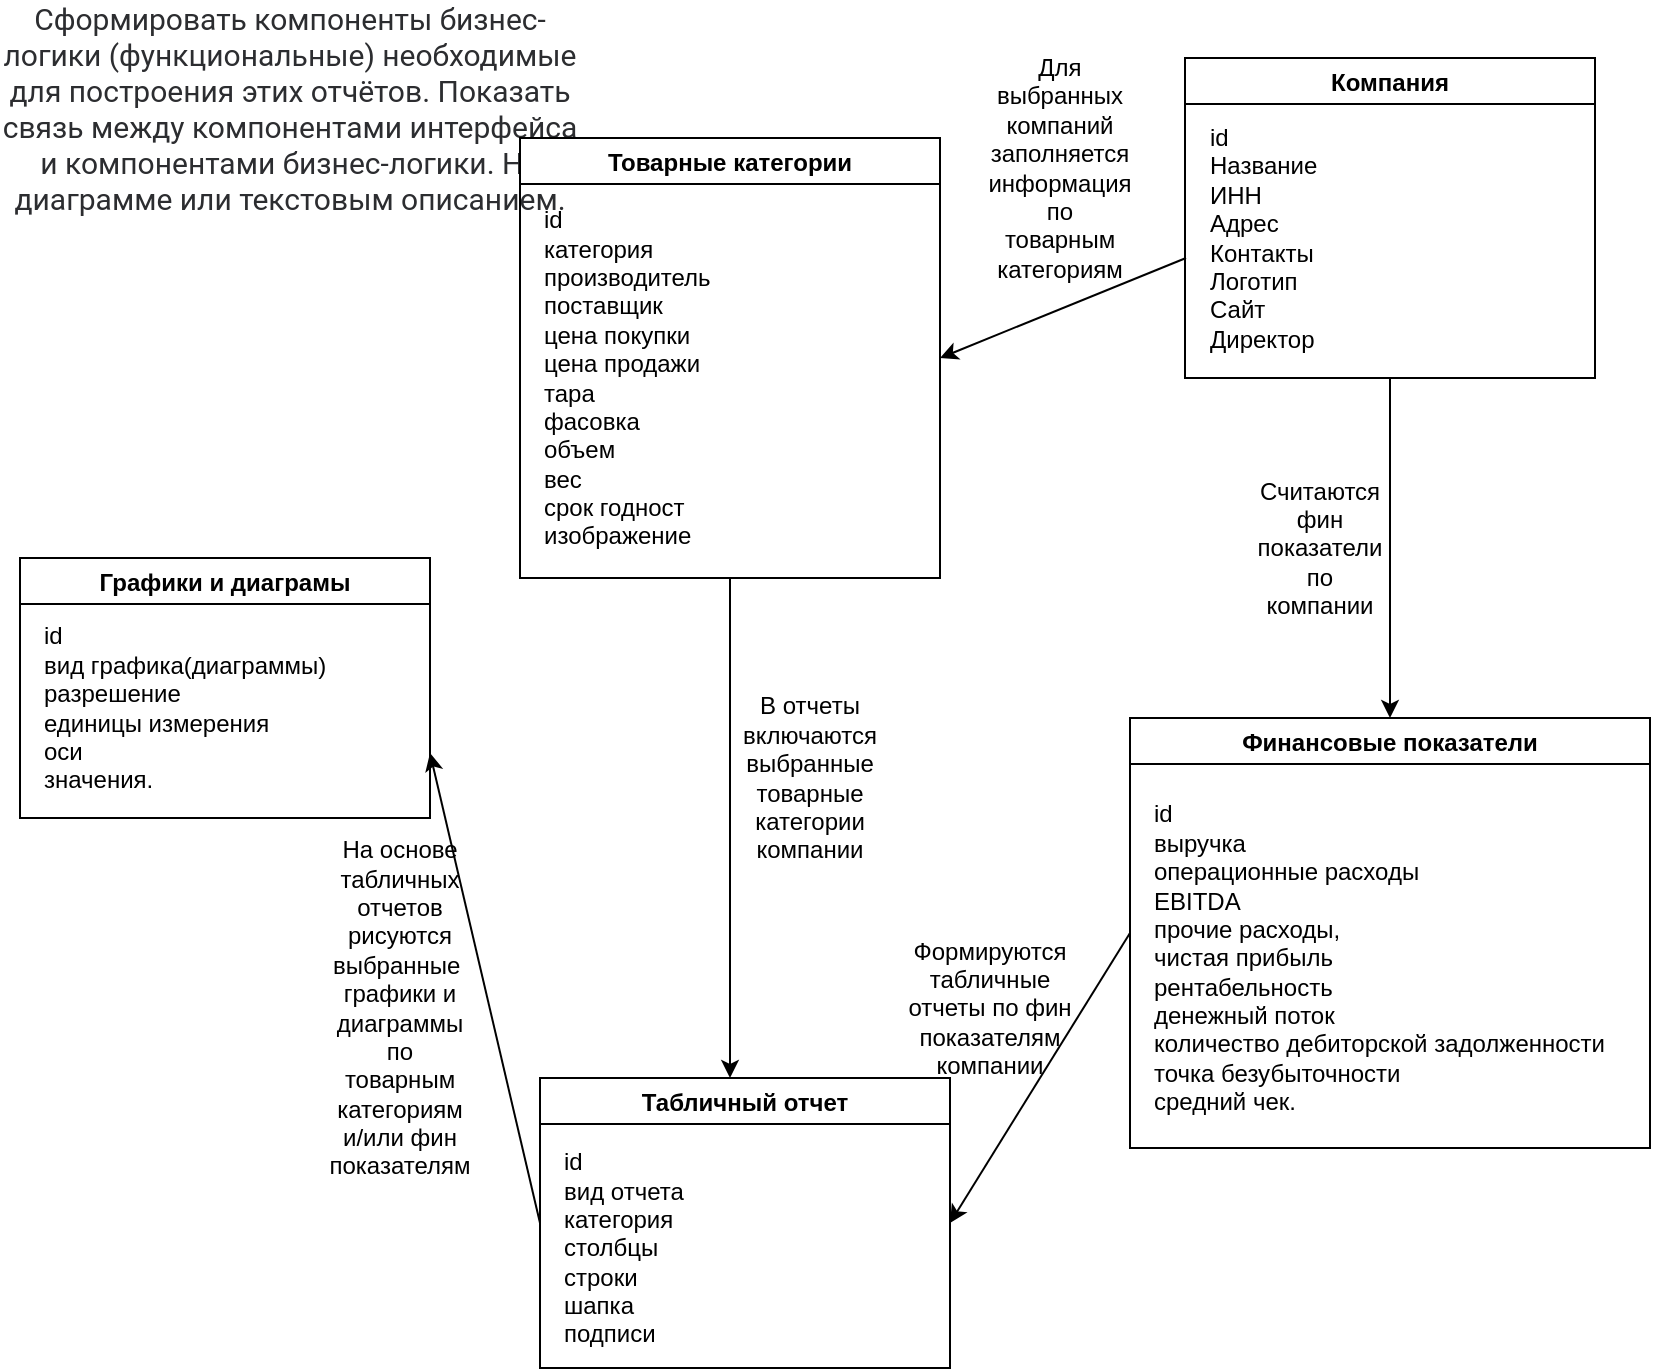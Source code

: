 <mxfile>
    <diagram id="Plc5_sqlQGXXUDPWIJur" name="Страница 1">
        <mxGraphModel dx="1582" dy="1905" grid="1" gridSize="10" guides="1" tooltips="1" connect="1" arrows="1" fold="1" page="1" pageScale="1" pageWidth="827" pageHeight="1169" math="0" shadow="0">
            <root>
                <mxCell id="0"/>
                <mxCell id="1" parent="0"/>
                <mxCell id="2" value="&lt;span style=&quot;color: rgb(44 , 45 , 48) ; font-family: &amp;#34;roboto&amp;#34; , &amp;#34;san francisco&amp;#34; , &amp;#34;helvetica neue&amp;#34; , &amp;#34;helvetica&amp;#34; , &amp;#34;arial&amp;#34; ; font-size: 15px ; background-color: rgb(255 , 255 , 255)&quot;&gt;Сформировать компоненты бизнес-логики (функциональные) необходимые для построения этих отчётов. Показать связь между компонентами интерфейса и компонентами бизнес-логики. На диаграмме или текстовым описанием.&lt;/span&gt;" style="text;html=1;strokeColor=none;fillColor=none;align=center;verticalAlign=middle;whiteSpace=wrap;rounded=0;" vertex="1" parent="1">
                    <mxGeometry x="-10" y="-1100" width="290" height="30" as="geometry"/>
                </mxCell>
                <mxCell id="18" value="Компания" style="swimlane;" vertex="1" parent="1">
                    <mxGeometry x="582.5" y="-1110" width="205" height="160" as="geometry"/>
                </mxCell>
                <mxCell id="19" value="id&lt;br&gt;Название&lt;br&gt;ИНН&amp;nbsp;&lt;br&gt;Адрес&lt;br&gt;Контакты&lt;br&gt;Логотип&lt;br&gt;Сайт&lt;br&gt;&lt;div&gt;&lt;span&gt;Директор&lt;/span&gt;&lt;/div&gt;" style="text;html=1;align=left;verticalAlign=middle;resizable=0;points=[];autosize=1;strokeColor=none;fillColor=none;" vertex="1" parent="18">
                    <mxGeometry x="10" y="30" width="70" height="120" as="geometry"/>
                </mxCell>
                <mxCell id="22" value="Товарные категории" style="swimlane;" vertex="1" parent="1">
                    <mxGeometry x="250" y="-1070" width="210" height="220" as="geometry"/>
                </mxCell>
                <mxCell id="23" value="id&lt;br&gt;категория&lt;br&gt;производитель&lt;br&gt;поставщик&lt;br&gt;цена покупки&lt;br&gt;цена продажи&lt;br&gt;тара&lt;br&gt;фасовка&lt;br&gt;объем&lt;br&gt;вес&lt;br&gt;срок годност&lt;br&gt;изображение" style="text;html=1;align=left;verticalAlign=middle;resizable=0;points=[];autosize=1;strokeColor=none;fillColor=none;" vertex="1" parent="22">
                    <mxGeometry x="10" y="35" width="100" height="170" as="geometry"/>
                </mxCell>
                <mxCell id="25" value="Табличный отчет" style="swimlane;" vertex="1" parent="1">
                    <mxGeometry x="260" y="-600" width="205" height="145" as="geometry"/>
                </mxCell>
                <mxCell id="26" value="id&lt;br&gt;вид отчета&lt;br&gt;категория&lt;br&gt;столбцы&lt;br&gt;строки&lt;br&gt;шапка&lt;br&gt;подписи" style="text;html=1;align=left;verticalAlign=middle;resizable=0;points=[];autosize=1;strokeColor=none;fillColor=none;" vertex="1" parent="25">
                    <mxGeometry x="10" y="35" width="80" height="100" as="geometry"/>
                </mxCell>
                <mxCell id="27" value="Графики и диаграмы" style="swimlane;" vertex="1" parent="1">
                    <mxGeometry y="-860" width="205" height="130" as="geometry"/>
                </mxCell>
                <mxCell id="28" value="id&lt;br&gt;вид графика(диаграммы)&lt;br&gt;разрешение&lt;br&gt;единицы измерения&lt;br&gt;оси&lt;br&gt;значения." style="text;html=1;align=left;verticalAlign=middle;resizable=0;points=[];autosize=1;strokeColor=none;fillColor=none;" vertex="1" parent="27">
                    <mxGeometry x="10" y="30" width="160" height="90" as="geometry"/>
                </mxCell>
                <mxCell id="29" value="Финансовые показатели" style="swimlane;" vertex="1" parent="1">
                    <mxGeometry x="555" y="-780" width="260" height="215" as="geometry"/>
                </mxCell>
                <mxCell id="30" value="&lt;div&gt;id&lt;/div&gt;&lt;div&gt;выручка&lt;/div&gt;&lt;div&gt;операционные расходы&lt;/div&gt;&lt;div&gt;EBITDA&lt;/div&gt;&lt;div&gt;прочие расходы,&lt;/div&gt;&lt;div&gt;&lt;span&gt;чистая прибыль&lt;/span&gt;&lt;/div&gt;&lt;div&gt;&lt;span&gt;рентабельность&lt;/span&gt;&lt;/div&gt;&lt;div&gt;&lt;span&gt;денежный поток&lt;/span&gt;&lt;/div&gt;&lt;div&gt;&lt;span&gt;количество дебиторской задолженности&lt;/span&gt;&lt;/div&gt;&lt;div&gt;&lt;span&gt;точка безубыточности&lt;/span&gt;&lt;/div&gt;&lt;div&gt;&lt;span&gt;средний чек.&lt;/span&gt;&lt;/div&gt;" style="text;html=1;align=left;verticalAlign=middle;resizable=0;points=[];autosize=1;strokeColor=none;fillColor=none;" vertex="1" parent="29">
                    <mxGeometry x="10" y="40" width="250" height="160" as="geometry"/>
                </mxCell>
                <mxCell id="50" value="" style="endArrow=classic;html=1;exitX=0;exitY=0.5;exitDx=0;exitDy=0;entryX=1;entryY=0.5;entryDx=0;entryDy=0;" edge="1" parent="1" source="29" target="25">
                    <mxGeometry width="50" height="50" relative="1" as="geometry">
                        <mxPoint x="490" y="-560" as="sourcePoint"/>
                        <mxPoint x="490" y="-672" as="targetPoint"/>
                    </mxGeometry>
                </mxCell>
                <mxCell id="52" value="" style="endArrow=classic;html=1;exitX=0;exitY=0.5;exitDx=0;exitDy=0;entryX=1;entryY=0.75;entryDx=0;entryDy=0;" edge="1" parent="1" source="25" target="27">
                    <mxGeometry width="50" height="50" relative="1" as="geometry">
                        <mxPoint x="490" y="-610" as="sourcePoint"/>
                        <mxPoint x="210" y="-690" as="targetPoint"/>
                    </mxGeometry>
                </mxCell>
                <mxCell id="54" value="" style="endArrow=classic;html=1;entryX=1;entryY=0.5;entryDx=0;entryDy=0;" edge="1" parent="1" target="22">
                    <mxGeometry width="50" height="50" relative="1" as="geometry">
                        <mxPoint x="583" y="-1010" as="sourcePoint"/>
                        <mxPoint x="540" y="-960" as="targetPoint"/>
                    </mxGeometry>
                </mxCell>
                <mxCell id="56" value="" style="endArrow=classic;html=1;exitX=0.5;exitY=1;exitDx=0;exitDy=0;" edge="1" parent="1" source="22">
                    <mxGeometry width="50" height="50" relative="1" as="geometry">
                        <mxPoint x="465" y="-902.5" as="sourcePoint"/>
                        <mxPoint x="355" y="-600" as="targetPoint"/>
                    </mxGeometry>
                </mxCell>
                <mxCell id="57" value="" style="endArrow=classic;html=1;exitX=0.5;exitY=1;exitDx=0;exitDy=0;entryX=0.5;entryY=0;entryDx=0;entryDy=0;" edge="1" parent="1" source="18" target="29">
                    <mxGeometry width="50" height="50" relative="1" as="geometry">
                        <mxPoint x="470" y="-950" as="sourcePoint"/>
                        <mxPoint x="510" y="-1010" as="targetPoint"/>
                    </mxGeometry>
                </mxCell>
                <mxCell id="58" value="Формируются табличные отчеты по фин показателям компании" style="text;html=1;strokeColor=none;fillColor=none;align=center;verticalAlign=middle;whiteSpace=wrap;rounded=0;" vertex="1" parent="1">
                    <mxGeometry x="440" y="-650" width="90" height="30" as="geometry"/>
                </mxCell>
                <mxCell id="61" value="В отчеты включаются выбранные товарные категории компании" style="text;html=1;strokeColor=none;fillColor=none;align=center;verticalAlign=middle;whiteSpace=wrap;rounded=0;" vertex="1" parent="1">
                    <mxGeometry x="360" y="-820" width="70" height="140" as="geometry"/>
                </mxCell>
                <mxCell id="62" value="На основе табличных отчетов рисуются выбранные&amp;nbsp; графики и диаграммы по товарным категориям и/или фин показателям" style="text;html=1;strokeColor=none;fillColor=none;align=center;verticalAlign=middle;whiteSpace=wrap;rounded=0;" vertex="1" parent="1">
                    <mxGeometry x="160" y="-650" width="60" height="30" as="geometry"/>
                </mxCell>
                <mxCell id="64" value="Для выбранных компаний заполняется информация по товарным категориям" style="text;html=1;strokeColor=none;fillColor=none;align=center;verticalAlign=middle;whiteSpace=wrap;rounded=0;" vertex="1" parent="1">
                    <mxGeometry x="490" y="-1070" width="60" height="30" as="geometry"/>
                </mxCell>
                <mxCell id="66" value="Считаются фин показатели по компании" style="text;html=1;strokeColor=none;fillColor=none;align=center;verticalAlign=middle;whiteSpace=wrap;rounded=0;" vertex="1" parent="1">
                    <mxGeometry x="620" y="-880" width="60" height="30" as="geometry"/>
                </mxCell>
            </root>
        </mxGraphModel>
    </diagram>
</mxfile>